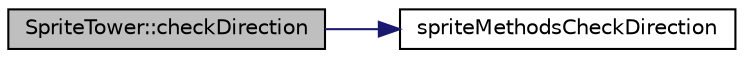 digraph "SpriteTower::checkDirection"
{
 // LATEX_PDF_SIZE
  edge [fontname="Helvetica",fontsize="10",labelfontname="Helvetica",labelfontsize="10"];
  node [fontname="Helvetica",fontsize="10",shape=record];
  rankdir="LR";
  Node1 [label="SpriteTower::checkDirection",height=0.2,width=0.4,color="black", fillcolor="grey75", style="filled", fontcolor="black",tooltip=" "];
  Node1 -> Node2 [color="midnightblue",fontsize="10",style="solid"];
  Node2 [label="spriteMethodsCheckDirection",height=0.2,width=0.4,color="black", fillcolor="white", style="filled",URL="$_sprite_methods_8cpp.html#a473abee9f84727912dab71aa48bdfe64",tooltip=" "];
}
